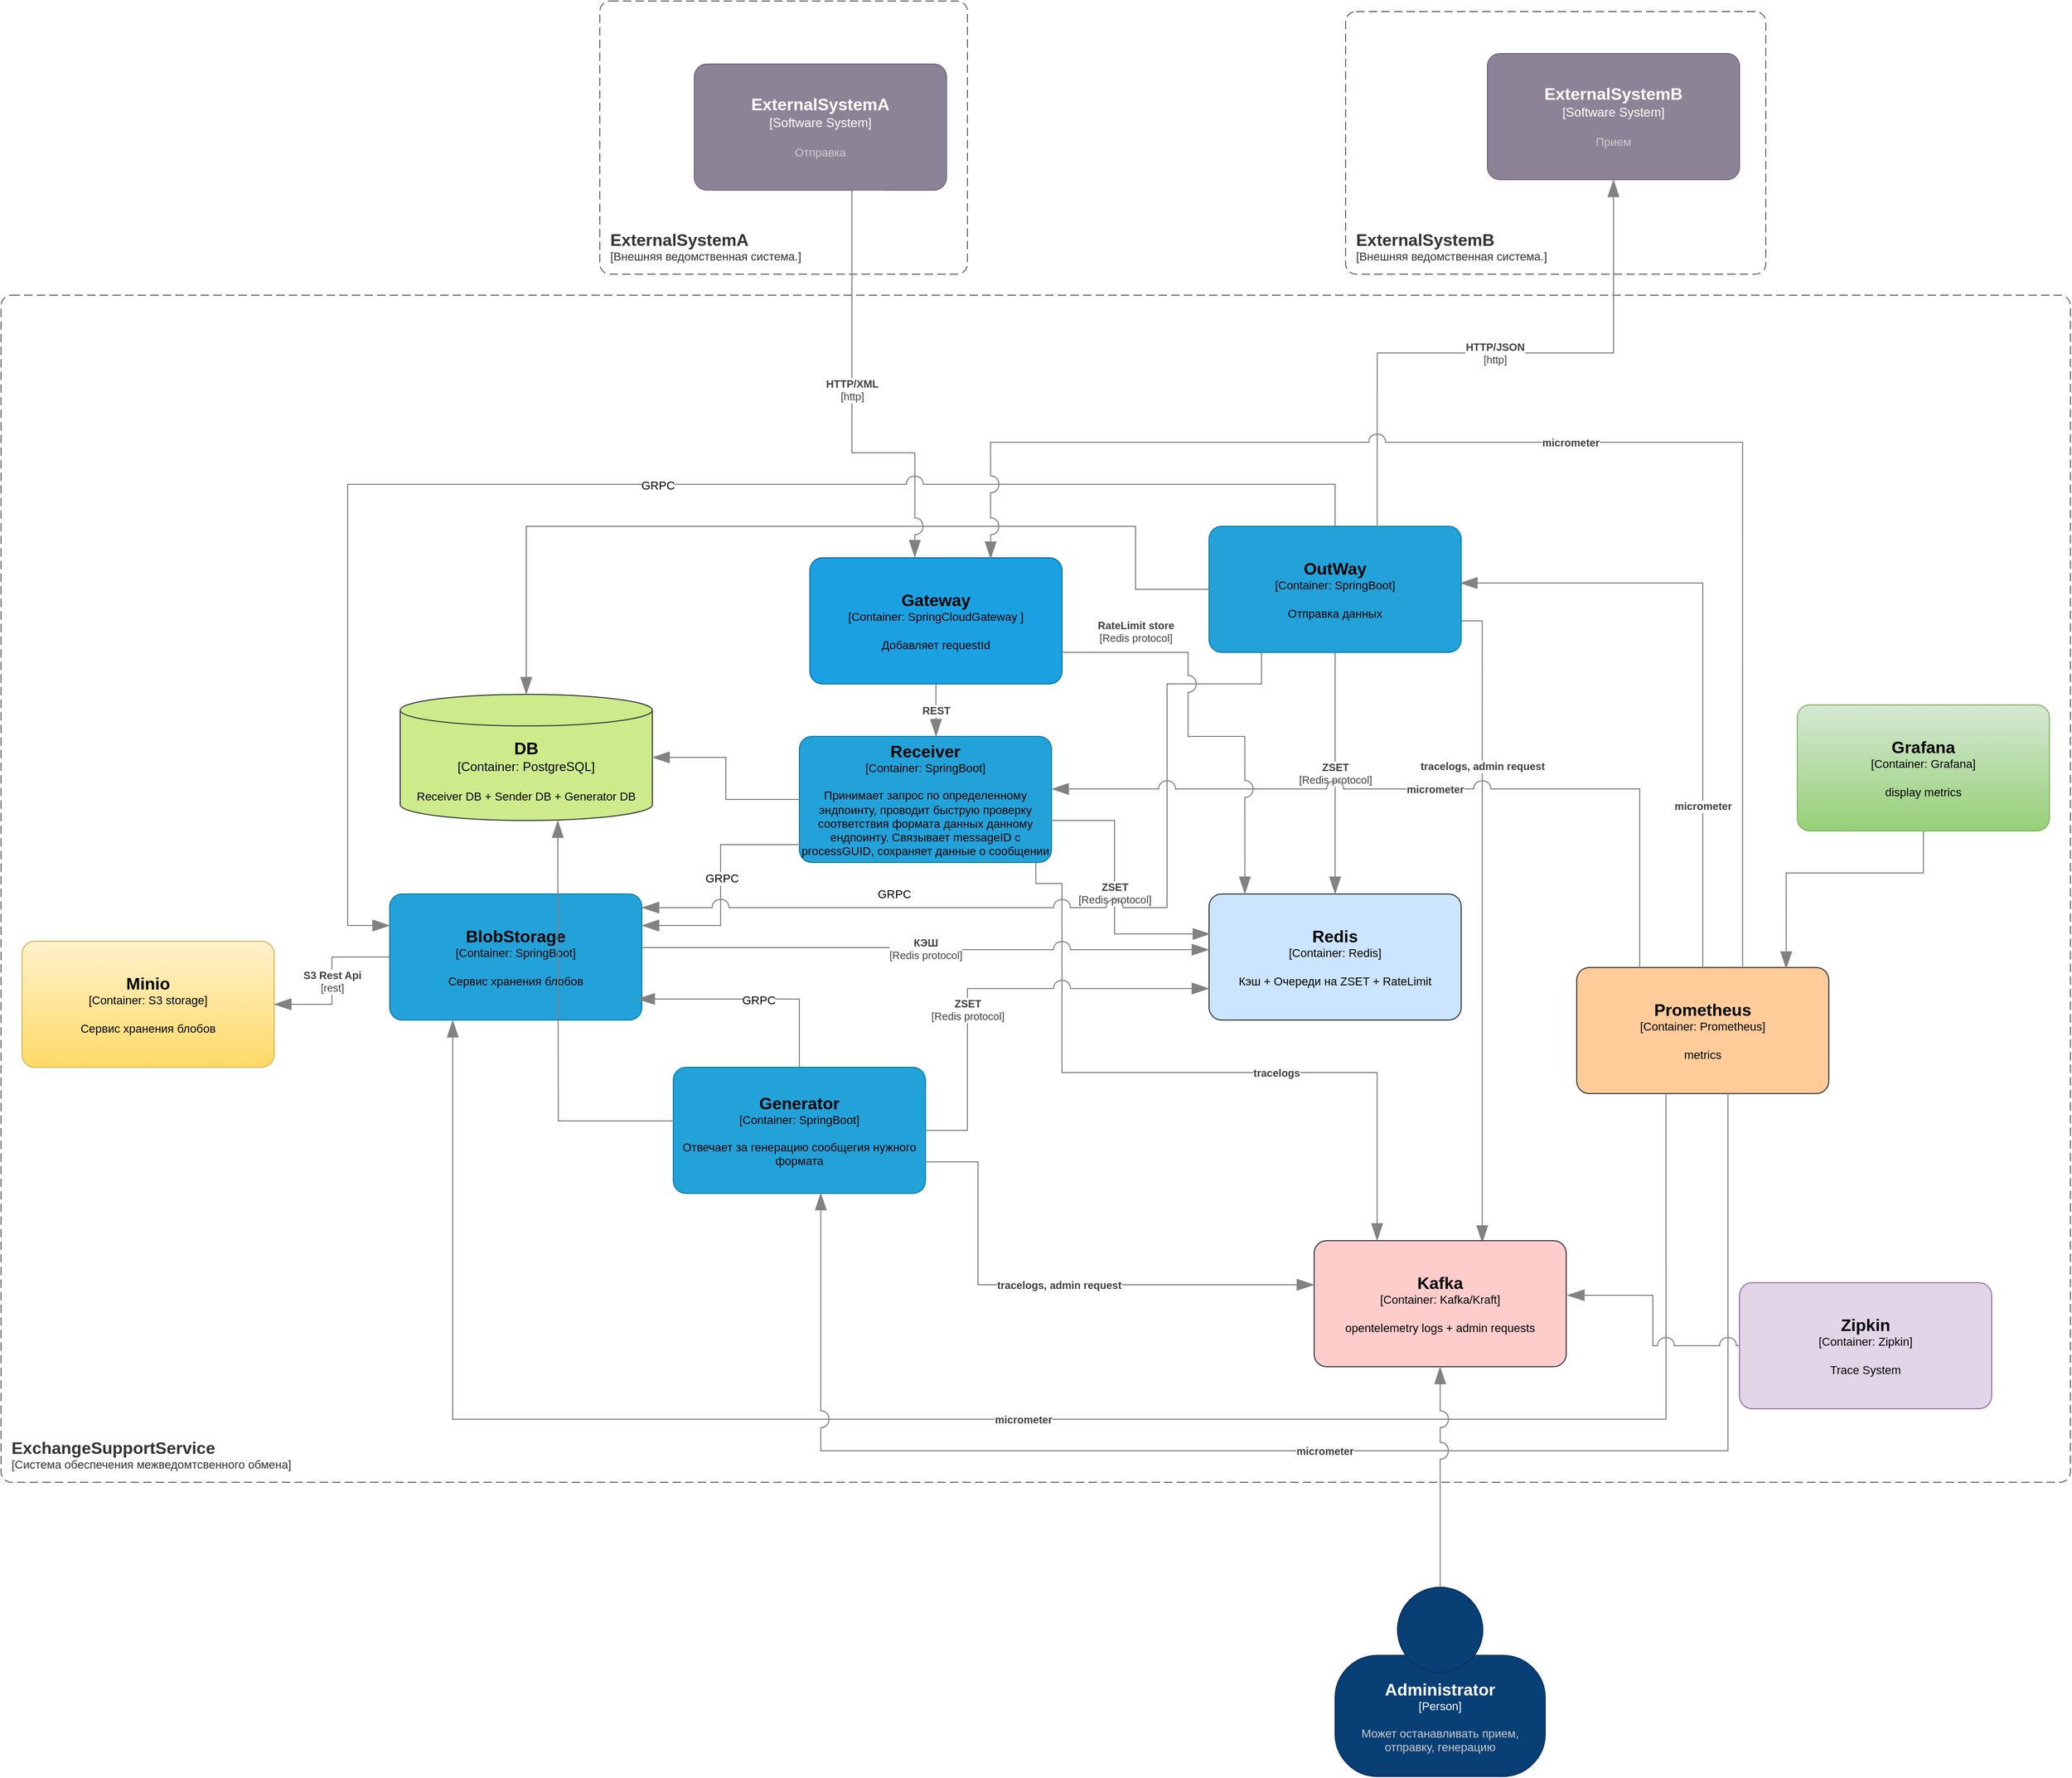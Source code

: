 <mxfile version="26.0.16">
  <diagram name="Page-1" id="t3dytBq4bdNC_tXrDIxK">
    <mxGraphModel dx="2210" dy="1938" grid="1" gridSize="10" guides="1" tooltips="1" connect="1" arrows="1" fold="1" page="1" pageScale="1" pageWidth="850" pageHeight="1100" math="0" shadow="0">
      <root>
        <mxCell id="0" />
        <mxCell id="1" parent="0" />
        <object placeholders="1" c4Type="" c4Description="tracelogs, admin request" label="&lt;div style=&quot;text-align: left&quot;&gt;&lt;div style=&quot;text-align: center&quot;&gt;&lt;b&gt;%c4Description%&lt;/b&gt;&lt;/div&gt;" id="g1uwkmxq5E0kZM4VoFXX-60">
          <mxCell style="endArrow=blockThin;html=1;fontSize=10;fontColor=#404040;strokeWidth=1;endFill=1;strokeColor=#828282;elbow=vertical;metaEdit=1;endSize=14;startSize=14;jumpStyle=arc;jumpSize=16;rounded=0;edgeStyle=orthogonalEdgeStyle;entryX=0.667;entryY=0.017;entryDx=0;entryDy=0;entryPerimeter=0;exitX=1;exitY=0.75;exitDx=0;exitDy=0;exitPerimeter=0;" edge="1" parent="1" source="g1uwkmxq5E0kZM4VoFXX-7" target="g1uwkmxq5E0kZM4VoFXX-45">
            <mxGeometry x="-0.483" width="240" relative="1" as="geometry">
              <mxPoint x="1020" y="-40" as="sourcePoint" />
              <mxPoint x="820" y="490" as="targetPoint" />
              <Array as="points">
                <mxPoint x="1030" y="-40" />
              </Array>
              <mxPoint as="offset" />
            </mxGeometry>
          </mxCell>
        </object>
        <object placeholders="1" c4Type="" c4Description="tracelogs" label="&lt;div style=&quot;text-align: left&quot;&gt;&lt;div style=&quot;text-align: center&quot;&gt;&lt;b&gt;%c4Description%&lt;/b&gt;&lt;/div&gt;" id="g1uwkmxq5E0kZM4VoFXX-59">
          <mxCell style="endArrow=blockThin;html=1;fontSize=10;fontColor=#404040;strokeWidth=1;endFill=1;strokeColor=#828282;elbow=vertical;metaEdit=1;endSize=14;startSize=14;jumpStyle=arc;jumpSize=16;rounded=0;edgeStyle=orthogonalEdgeStyle;exitX=0.938;exitY=0.975;exitDx=0;exitDy=0;exitPerimeter=0;entryX=0.25;entryY=0;entryDx=0;entryDy=0;entryPerimeter=0;" edge="1" parent="1" source="g1uwkmxq5E0kZM4VoFXX-19" target="g1uwkmxq5E0kZM4VoFXX-45">
            <mxGeometry x="0.255" width="240" relative="1" as="geometry">
              <mxPoint x="580" y="196" as="sourcePoint" />
              <mxPoint x="805" y="526" as="targetPoint" />
              <Array as="points">
                <mxPoint x="605" y="210" />
                <mxPoint x="630" y="210" />
                <mxPoint x="630" y="390" />
                <mxPoint x="930" y="390" />
              </Array>
              <mxPoint as="offset" />
            </mxGeometry>
          </mxCell>
        </object>
        <object placeholders="1" c4Name="ExchangeSupportService" c4Type="SystemScopeBoundary" c4Application="Система обеспечения межведомтсвенного обмена" label="&lt;font style=&quot;font-size: 16px&quot;&gt;&lt;b&gt;&lt;div style=&quot;text-align: left&quot;&gt;%c4Name%&lt;/div&gt;&lt;/b&gt;&lt;/font&gt;&lt;div style=&quot;text-align: left&quot;&gt;[%c4Application%]&lt;/div&gt;" id="g1uwkmxq5E0kZM4VoFXX-1">
          <mxCell style="rounded=1;fontSize=11;whiteSpace=wrap;html=1;dashed=1;arcSize=20;fillColor=none;strokeColor=#666666;fontColor=#333333;labelBackgroundColor=none;align=left;verticalAlign=bottom;labelBorderColor=none;spacingTop=0;spacing=10;dashPattern=8 4;metaEdit=1;rotatable=0;perimeter=rectanglePerimeter;noLabel=0;labelPadding=0;allowArrows=0;connectable=0;expand=0;recursiveResize=0;editable=1;pointerEvents=0;absoluteArcSize=1;points=[[0.25,0,0],[0.5,0,0],[0.75,0,0],[1,0.25,0],[1,0.5,0],[1,0.75,0],[0.75,1,0],[0.5,1,0],[0.25,1,0],[0,0.75,0],[0,0.5,0],[0,0.25,0]];" vertex="1" parent="1">
            <mxGeometry x="-380" y="-350" width="1970" height="1130" as="geometry" />
          </mxCell>
        </object>
        <object placeholders="1" c4Name="ExternalSystemA" c4Type="Software System" c4Description="Отправка" label="&lt;font style=&quot;font-size: 16px&quot;&gt;&lt;b&gt;%c4Name%&lt;/b&gt;&lt;/font&gt;&lt;div&gt;[%c4Type%]&lt;/div&gt;&lt;br&gt;&lt;div&gt;&lt;font style=&quot;font-size: 11px&quot;&gt;&lt;font color=&quot;#cccccc&quot;&gt;%c4Description%&lt;/font&gt;&lt;/div&gt;" id="g1uwkmxq5E0kZM4VoFXX-2">
          <mxCell style="rounded=1;whiteSpace=wrap;html=1;labelBackgroundColor=none;fillColor=#8C8496;fontColor=#ffffff;align=center;arcSize=10;strokeColor=#736782;metaEdit=1;resizable=0;points=[[0.25,0,0],[0.5,0,0],[0.75,0,0],[1,0.25,0],[1,0.5,0],[1,0.75,0],[0.75,1,0],[0.5,1,0],[0.25,1,0],[0,0.75,0],[0,0.5,0],[0,0.25,0]];" vertex="1" parent="1">
            <mxGeometry x="280" y="-570" width="240" height="120" as="geometry" />
          </mxCell>
        </object>
        <object placeholders="1" c4Name="ExternalSystemB" c4Type="Software System" c4Description="Прием" label="&lt;font style=&quot;font-size: 16px&quot;&gt;&lt;b&gt;%c4Name%&lt;/b&gt;&lt;/font&gt;&lt;div&gt;[%c4Type%]&lt;/div&gt;&lt;br&gt;&lt;div&gt;&lt;font style=&quot;font-size: 11px&quot;&gt;&lt;font color=&quot;#cccccc&quot;&gt;%c4Description%&lt;/font&gt;&lt;/div&gt;" id="g1uwkmxq5E0kZM4VoFXX-5">
          <mxCell style="rounded=1;whiteSpace=wrap;html=1;labelBackgroundColor=none;fillColor=#8C8496;fontColor=#ffffff;align=center;arcSize=10;strokeColor=#736782;metaEdit=1;resizable=0;points=[[0.25,0,0],[0.5,0,0],[0.75,0,0],[1,0.25,0],[1,0.5,0],[1,0.75,0],[0.75,1,0],[0.5,1,0],[0.25,1,0],[0,0.75,0],[0,0.5,0],[0,0.25,0]];" vertex="1" parent="1">
            <mxGeometry x="1035" y="-580" width="240" height="120" as="geometry" />
          </mxCell>
        </object>
        <object placeholders="1" c4Name="OutWay" c4Type="Container" c4Technology="SpringBoot" c4Description="Отправка данных" label="&lt;font style=&quot;font-size: 16px&quot;&gt;&lt;b&gt;%c4Name%&lt;/b&gt;&lt;/font&gt;&lt;div&gt;[%c4Type%: %c4Technology%]&lt;/div&gt;&lt;br&gt;&lt;div&gt;&lt;font style=&quot;font-size: 11px&quot;&gt;&lt;font&gt;%c4Description%&lt;/font&gt;&lt;/font&gt;&lt;/div&gt;" id="g1uwkmxq5E0kZM4VoFXX-7">
          <mxCell style="rounded=1;whiteSpace=wrap;html=1;fontSize=11;labelBackgroundColor=none;fillColor=#23A2D9;fontColor=#000000;align=center;arcSize=10;strokeColor=#0E7DAD;metaEdit=1;resizable=0;points=[[0.25,0,0],[0.5,0,0],[0.75,0,0],[1,0.25,0],[1,0.5,0],[1,0.75,0],[0.75,1,0],[0.5,1,0],[0.25,1,0],[0,0.75,0],[0,0.5,0],[0,0.25,0]];" vertex="1" parent="1">
            <mxGeometry x="770" y="-130" width="240" height="120" as="geometry" />
          </mxCell>
        </object>
        <object placeholders="1" c4Name="Gateway" c4Type="Container" c4Technology="SpringCloudGateway " c4Description="Добавляет requestId" label="&lt;font style=&quot;font-size: 16px&quot;&gt;&lt;b&gt;%c4Name%&lt;/b&gt;&lt;/font&gt;&lt;div&gt;[%c4Type%: %c4Technology%]&lt;/div&gt;&lt;br&gt;&lt;div&gt;&lt;font style=&quot;font-size: 11px&quot;&gt;&lt;font&gt;%c4Description%&lt;/font&gt;&lt;/font&gt;&lt;/div&gt;" id="g1uwkmxq5E0kZM4VoFXX-6">
          <mxCell style="rounded=1;whiteSpace=wrap;html=1;fontSize=11;labelBackgroundColor=none;fillColor=#1ba1e2;align=center;arcSize=10;strokeColor=#006EAF;metaEdit=1;resizable=0;points=[[0.25,0,0],[0.5,0,0],[0.75,0,0],[1,0.25,0],[1,0.5,0],[1,0.75,0],[0.75,1,0],[0.5,1,0],[0.25,1,0],[0,0.75,0],[0,0.5,0],[0,0.25,0]];fontColor=#000000;" vertex="1" parent="1">
            <mxGeometry x="390" y="-100" width="240" height="120" as="geometry" />
          </mxCell>
        </object>
        <object placeholders="1" c4Name="ExternalSystemA" c4Type="Software System" c4Application="Внешняя ведомственная система." label="&lt;font style=&quot;font-size: 16px&quot;&gt;&lt;b&gt;&lt;div style=&quot;text-align: left&quot;&gt;%c4Name%&lt;/div&gt;&lt;/b&gt;&lt;/font&gt;&lt;div style=&quot;text-align: left&quot;&gt;[%c4Application%]&lt;/div&gt;" id="g1uwkmxq5E0kZM4VoFXX-13">
          <mxCell style="rounded=1;fontSize=11;whiteSpace=wrap;html=1;dashed=1;arcSize=20;fillColor=none;strokeColor=#666666;fontColor=#333333;labelBackgroundColor=none;align=left;verticalAlign=bottom;labelBorderColor=none;spacingTop=0;spacing=10;dashPattern=8 4;metaEdit=1;rotatable=0;perimeter=rectanglePerimeter;noLabel=0;labelPadding=0;allowArrows=0;connectable=0;expand=0;recursiveResize=0;editable=1;pointerEvents=0;absoluteArcSize=1;points=[[0.25,0,0],[0.5,0,0],[0.75,0,0],[1,0.25,0],[1,0.5,0],[1,0.75,0],[0.75,1,0],[0.5,1,0],[0.25,1,0],[0,0.75,0],[0,0.5,0],[0,0.25,0]];" vertex="1" parent="1">
            <mxGeometry x="190" y="-630" width="350" height="260" as="geometry" />
          </mxCell>
        </object>
        <object placeholders="1" c4Name="ExternalSystemB" c4Type="Software System" c4Application="Внешняя ведомственная система." label="&lt;font style=&quot;font-size: 16px&quot;&gt;&lt;b&gt;&lt;div style=&quot;text-align: left&quot;&gt;%c4Name%&lt;/div&gt;&lt;/b&gt;&lt;/font&gt;&lt;div style=&quot;text-align: left&quot;&gt;[%c4Application%]&lt;/div&gt;" id="g1uwkmxq5E0kZM4VoFXX-14">
          <mxCell style="rounded=1;fontSize=11;whiteSpace=wrap;html=1;dashed=1;arcSize=20;fillColor=none;strokeColor=#666666;fontColor=#333333;labelBackgroundColor=none;align=left;verticalAlign=bottom;labelBorderColor=none;spacingTop=0;spacing=10;dashPattern=8 4;metaEdit=1;rotatable=0;perimeter=rectanglePerimeter;noLabel=0;labelPadding=0;allowArrows=0;connectable=0;expand=0;recursiveResize=0;editable=1;pointerEvents=0;absoluteArcSize=1;points=[[0.25,0,0],[0.5,0,0],[0.75,0,0],[1,0.25,0],[1,0.5,0],[1,0.75,0],[0.75,1,0],[0.5,1,0],[0.25,1,0],[0,0.75,0],[0,0.5,0],[0,0.25,0]];" vertex="1" parent="1">
            <mxGeometry x="900" y="-620" width="400" height="250" as="geometry" />
          </mxCell>
        </object>
        <object placeholders="1" c4Name="Receiver" c4Type="Container" c4Technology="SpringBoot" c4Description="Принимает запрос по определенному эндпоинту, проводит быструю проверку соответствия формата данных данному ендпоинту. Cвязывает messageID с processGUID, сохраняет данные о сообщении" label="&lt;font style=&quot;font-size: 16px&quot;&gt;&lt;b&gt;%c4Name%&lt;/b&gt;&lt;/font&gt;&lt;div&gt;[%c4Type%: %c4Technology%]&lt;/div&gt;&lt;br&gt;&lt;div&gt;&lt;font style=&quot;font-size: 11px&quot;&gt;&lt;font&gt;%c4Description%&lt;/font&gt;&lt;/font&gt;&lt;/div&gt;" id="g1uwkmxq5E0kZM4VoFXX-19">
          <mxCell style="rounded=1;whiteSpace=wrap;html=1;fontSize=11;labelBackgroundColor=none;fillColor=#23A2D9;fontColor=#000000;align=center;arcSize=10;strokeColor=#0E7DAD;metaEdit=1;resizable=0;points=[[0.25,0,0],[0.5,0,0],[0.75,0,0],[1,0.25,0],[1,0.5,0],[1,0.75,0],[0.75,1,0],[0.5,1,0],[0.25,1,0],[0,0.75,0],[0,0.5,0],[0,0.25,0]];" vertex="1" parent="1">
            <mxGeometry x="380" y="70" width="240" height="120" as="geometry" />
          </mxCell>
        </object>
        <object placeholders="1" c4Name="BlobStorage" c4Type="Container" c4Technology="SpringBoot" c4Description="Сервис хранения блобов" label="&lt;font style=&quot;font-size: 16px&quot;&gt;&lt;b&gt;%c4Name%&lt;/b&gt;&lt;/font&gt;&lt;div&gt;[%c4Type%: %c4Technology%]&lt;/div&gt;&lt;br&gt;&lt;div&gt;&lt;font style=&quot;font-size: 11px&quot;&gt;&lt;font&gt;%c4Description%&lt;/font&gt;&lt;/font&gt;&lt;/div&gt;" id="g1uwkmxq5E0kZM4VoFXX-22">
          <mxCell style="rounded=1;whiteSpace=wrap;html=1;fontSize=11;labelBackgroundColor=none;fillColor=#23A2D9;fontColor=#000000;align=center;arcSize=10;strokeColor=#0E7DAD;metaEdit=1;resizable=0;points=[[0.25,0,0],[0.5,0,0],[0.75,0,0],[1,0.25,0],[1,0.5,0],[1,0.75,0],[0.75,1,0],[0.5,1,0],[0.25,1,0],[0,0.75,0],[0,0.5,0],[0,0.25,0]];" vertex="1" parent="1">
            <mxGeometry x="-10" y="220" width="240" height="120" as="geometry" />
          </mxCell>
        </object>
        <object placeholders="1" c4Name="DB" c4Type="Container" c4Technology="PostgreSQL" c4Description="Receiver DB + Sender DB + Generator DB" label="&lt;font style=&quot;font-size: 16px&quot;&gt;&lt;b&gt;%c4Name%&lt;/b&gt;&lt;/font&gt;&lt;div&gt;[%c4Type%:&amp;nbsp;%c4Technology%]&lt;/div&gt;&lt;br&gt;&lt;div&gt;&lt;font style=&quot;font-size: 11px&quot;&gt;&lt;font color=&quot;#000000&quot;&gt;%c4Description%&lt;/font&gt;&lt;/div&gt;" id="g1uwkmxq5E0kZM4VoFXX-24">
          <mxCell style="shape=cylinder3;size=15;whiteSpace=wrap;html=1;boundedLbl=1;rounded=0;labelBackgroundColor=none;fillColor=#cdeb8b;fontSize=12;align=center;strokeColor=#36393d;metaEdit=1;points=[[0.5,0,0],[1,0.25,0],[1,0.5,0],[1,0.75,0],[0.5,1,0],[0,0.75,0],[0,0.5,0],[0,0.25,0]];resizable=0;" vertex="1" parent="1">
            <mxGeometry y="30" width="240" height="120" as="geometry" />
          </mxCell>
        </object>
        <object placeholders="1" c4Name="Minio" c4Type="Container" c4Technology="S3 storage" c4Description="Сервис хранения блобов" label="&lt;font style=&quot;font-size: 16px&quot;&gt;&lt;b&gt;%c4Name%&lt;/b&gt;&lt;/font&gt;&lt;div&gt;[%c4Type%: %c4Technology%]&lt;/div&gt;&lt;br&gt;&lt;div&gt;&lt;font style=&quot;font-size: 11px&quot;&gt;&lt;font&gt;%c4Description%&lt;/font&gt;&lt;/font&gt;&lt;/div&gt;" id="g1uwkmxq5E0kZM4VoFXX-28">
          <mxCell style="rounded=1;whiteSpace=wrap;html=1;fontSize=11;labelBackgroundColor=none;fillColor=#fff2cc;align=center;arcSize=10;strokeColor=#d6b656;metaEdit=1;resizable=0;points=[[0.25,0,0],[0.5,0,0],[0.75,0,0],[1,0.25,0],[1,0.5,0],[1,0.75,0],[0.75,1,0],[0.5,1,0],[0.25,1,0],[0,0.75,0],[0,0.5,0],[0,0.25,0]];gradientColor=#ffd966;" vertex="1" parent="1">
            <mxGeometry x="-360" y="265" width="240" height="120" as="geometry" />
          </mxCell>
        </object>
        <object placeholders="1" c4Type="" c4Technology="rest" c4Description="S3 Rest Api" label="&lt;div style=&quot;text-align: left&quot;&gt;&lt;div style=&quot;text-align: center&quot;&gt;&lt;b&gt;%c4Description%&lt;/b&gt;&lt;/div&gt;&lt;div style=&quot;text-align: center&quot;&gt;[%c4Technology%]&lt;/div&gt;&lt;/div&gt;" id="g1uwkmxq5E0kZM4VoFXX-32">
          <mxCell style="endArrow=blockThin;html=1;fontSize=10;fontColor=#404040;strokeWidth=1;endFill=1;strokeColor=#828282;elbow=vertical;metaEdit=1;endSize=14;startSize=14;jumpStyle=arc;jumpSize=16;rounded=0;edgeStyle=orthogonalEdgeStyle;entryX=1;entryY=0.5;entryDx=0;entryDy=0;entryPerimeter=0;exitX=0;exitY=0.5;exitDx=0;exitDy=0;exitPerimeter=0;" edge="1" parent="1" source="g1uwkmxq5E0kZM4VoFXX-22" target="g1uwkmxq5E0kZM4VoFXX-28">
            <mxGeometry width="240" relative="1" as="geometry">
              <mxPoint x="-10" y="320" as="sourcePoint" />
              <mxPoint x="690" y="410" as="targetPoint" />
            </mxGeometry>
          </mxCell>
        </object>
        <object placeholders="1" c4Type="" c4Technology="Redis protocol" c4Description="КЭШ" label="&lt;div style=&quot;text-align: left&quot;&gt;&lt;div style=&quot;text-align: center&quot;&gt;&lt;b&gt;%c4Description%&lt;/b&gt;&lt;/div&gt;&lt;div style=&quot;text-align: center&quot;&gt;[%c4Technology%]&lt;/div&gt;&lt;/div&gt;" id="g1uwkmxq5E0kZM4VoFXX-33">
          <mxCell style="endArrow=blockThin;html=1;fontSize=10;fontColor=#404040;strokeWidth=1;endFill=1;strokeColor=#828282;elbow=vertical;metaEdit=1;endSize=14;startSize=14;jumpStyle=arc;jumpSize=16;rounded=0;edgeStyle=orthogonalEdgeStyle;exitX=1;exitY=0.425;exitDx=0;exitDy=0;exitPerimeter=0;entryX=0;entryY=0.442;entryDx=0;entryDy=0;entryPerimeter=0;" edge="1" parent="1" source="g1uwkmxq5E0kZM4VoFXX-22" target="g1uwkmxq5E0kZM4VoFXX-46">
            <mxGeometry width="240" relative="1" as="geometry">
              <mxPoint x="220" y="360" as="sourcePoint" />
              <mxPoint x="730" y="270" as="targetPoint" />
            </mxGeometry>
          </mxCell>
        </object>
        <object placeholders="1" c4Name="Generator" c4Type="Container" c4Technology="SpringBoot" c4Description="Отвечает за генерацию сообщегия нужного формата" label="&lt;font style=&quot;font-size: 16px&quot;&gt;&lt;b&gt;%c4Name%&lt;/b&gt;&lt;/font&gt;&lt;div&gt;[%c4Type%: %c4Technology%]&lt;/div&gt;&lt;br&gt;&lt;div&gt;&lt;font style=&quot;font-size: 11px&quot;&gt;&lt;font&gt;%c4Description%&lt;/font&gt;&lt;/font&gt;&lt;/div&gt;" id="g1uwkmxq5E0kZM4VoFXX-35">
          <mxCell style="rounded=1;whiteSpace=wrap;html=1;fontSize=11;labelBackgroundColor=none;fillColor=#23A2D9;fontColor=#000000;align=center;arcSize=10;strokeColor=#0E7DAD;metaEdit=1;resizable=0;points=[[0.25,0,0],[0.5,0,0],[0.75,0,0],[1,0.25,0],[1,0.5,0],[1,0.75,0],[0.75,1,0],[0.5,1,0],[0.25,1,0],[0,0.75,0],[0,0.5,0],[0,0.25,0]];" vertex="1" parent="1">
            <mxGeometry x="260" y="385" width="240" height="120" as="geometry" />
          </mxCell>
        </object>
        <object placeholders="1" c4Name="Kafka" c4Type="Container" c4Technology="Kafka/Kraft" c4Description="opentelemetry logs + admin requests" label="&lt;font style=&quot;font-size: 16px&quot;&gt;&lt;b&gt;%c4Name%&lt;/b&gt;&lt;/font&gt;&lt;div&gt;[%c4Type%: %c4Technology%]&lt;/div&gt;&lt;br&gt;&lt;div&gt;&lt;font style=&quot;font-size: 11px&quot;&gt;&lt;font color=&quot;#000000&quot;&gt;%c4Description%&lt;/font&gt;&lt;/div&gt;" id="g1uwkmxq5E0kZM4VoFXX-45">
          <mxCell style="rounded=1;whiteSpace=wrap;html=1;fontSize=11;labelBackgroundColor=none;fillColor=#ffcccc;align=center;arcSize=10;strokeColor=#36393d;metaEdit=1;resizable=0;points=[[0.25,0,0],[0.5,0,0],[0.75,0,0],[1,0.25,0],[1,0.5,0],[1,0.75,0],[0.75,1,0],[0.5,1,0],[0.25,1,0],[0,0.75,0],[0,0.5,0],[0,0.25,0]];" vertex="1" parent="1">
            <mxGeometry x="870" y="550" width="240" height="120" as="geometry" />
          </mxCell>
        </object>
        <object placeholders="1" c4Type="" c4Technology="Redis protocol" c4Description="ZSET" label="&lt;div style=&quot;text-align: left&quot;&gt;&lt;div style=&quot;text-align: center&quot;&gt;&lt;b&gt;%c4Description%&lt;/b&gt;&lt;/div&gt;&lt;div style=&quot;text-align: center&quot;&gt;[%c4Technology%]&lt;/div&gt;&lt;/div&gt;" id="g1uwkmxq5E0kZM4VoFXX-51">
          <mxCell style="endArrow=blockThin;html=1;fontSize=10;fontColor=#404040;strokeWidth=1;endFill=1;strokeColor=#828282;elbow=vertical;metaEdit=1;endSize=14;startSize=14;jumpStyle=arc;jumpSize=16;rounded=0;edgeStyle=orthogonalEdgeStyle;exitX=1;exitY=0.5;exitDx=0;exitDy=0;exitPerimeter=0;entryX=0;entryY=0.75;entryDx=0;entryDy=0;entryPerimeter=0;" edge="1" parent="1" source="g1uwkmxq5E0kZM4VoFXX-35" target="g1uwkmxq5E0kZM4VoFXX-46">
            <mxGeometry x="-0.235" width="240" relative="1" as="geometry">
              <mxPoint x="143" y="349" as="sourcePoint" />
              <mxPoint x="40" y="430" as="targetPoint" />
              <Array as="points">
                <mxPoint x="540" y="445" />
                <mxPoint x="540" y="310" />
              </Array>
              <mxPoint as="offset" />
            </mxGeometry>
          </mxCell>
        </object>
        <object placeholders="1" c4Name="Redis" c4Type="Container" c4Technology="Redis" c4Description="Кэш + Очереди на ZSET + RateLimit" label="&lt;font style=&quot;font-size: 16px&quot;&gt;&lt;b&gt;%c4Name%&lt;/b&gt;&lt;/font&gt;&lt;div&gt;[%c4Type%: %c4Technology%]&lt;/div&gt;&lt;br&gt;&lt;div&gt;&lt;font style=&quot;font-size: 11px&quot;&gt;&lt;font&gt;%c4Description%&lt;/font&gt;&lt;/font&gt;&lt;/div&gt;" id="g1uwkmxq5E0kZM4VoFXX-46">
          <mxCell style="rounded=1;whiteSpace=wrap;html=1;fontSize=11;labelBackgroundColor=none;fillColor=#cce5ff;align=center;arcSize=10;strokeColor=#36393d;metaEdit=1;resizable=0;points=[[0.25,0,0],[0.5,0,0],[0.75,0,0],[1,0.25,0],[1,0.5,0],[1,0.75,0],[0.75,1,0],[0.5,1,0],[0.25,1,0],[0,0.75,0],[0,0.5,0],[0,0.25,0]];fontColor=#000000;" vertex="1" parent="1">
            <mxGeometry x="770" y="220" width="240" height="120" as="geometry" />
          </mxCell>
        </object>
        <object placeholders="1" c4Type="" c4Technology="Redis protocol" c4Description="ZSET" label="&lt;div style=&quot;text-align: left&quot;&gt;&lt;div style=&quot;text-align: center&quot;&gt;&lt;b&gt;%c4Description%&lt;/b&gt;&lt;/div&gt;&lt;div style=&quot;text-align: center&quot;&gt;[%c4Technology%]&lt;/div&gt;&lt;/div&gt;" id="g1uwkmxq5E0kZM4VoFXX-52">
          <mxCell style="endArrow=blockThin;html=1;fontSize=10;fontColor=#404040;strokeWidth=1;endFill=1;strokeColor=#828282;elbow=vertical;metaEdit=1;endSize=14;startSize=14;jumpStyle=arc;jumpSize=16;rounded=0;edgeStyle=orthogonalEdgeStyle;entryX=0.004;entryY=0.317;entryDx=0;entryDy=0;entryPerimeter=0;" edge="1" parent="1" target="g1uwkmxq5E0kZM4VoFXX-46">
            <mxGeometry width="240" relative="1" as="geometry">
              <mxPoint x="619" y="150" as="sourcePoint" />
              <mxPoint x="730" y="290" as="targetPoint" />
              <Array as="points">
                <mxPoint x="680" y="150" />
                <mxPoint x="680" y="258" />
              </Array>
            </mxGeometry>
          </mxCell>
        </object>
        <object placeholders="1" c4Type="" c4Technology="Redis protocol" c4Description="ZSET" label="&lt;div style=&quot;text-align: left&quot;&gt;&lt;div style=&quot;text-align: center&quot;&gt;&lt;b&gt;%c4Description%&lt;/b&gt;&lt;/div&gt;&lt;div style=&quot;text-align: center&quot;&gt;[%c4Technology%]&lt;/div&gt;&lt;/div&gt;" id="g1uwkmxq5E0kZM4VoFXX-53">
          <mxCell style="endArrow=blockThin;html=1;fontSize=10;fontColor=#404040;strokeWidth=1;endFill=1;strokeColor=#828282;elbow=vertical;metaEdit=1;endSize=14;startSize=14;jumpStyle=arc;jumpSize=16;rounded=0;edgeStyle=orthogonalEdgeStyle;exitX=0.5;exitY=1;exitDx=0;exitDy=0;exitPerimeter=0;entryX=0.5;entryY=0;entryDx=0;entryDy=0;entryPerimeter=0;" edge="1" parent="1" source="g1uwkmxq5E0kZM4VoFXX-7" target="g1uwkmxq5E0kZM4VoFXX-46">
            <mxGeometry width="240" relative="1" as="geometry">
              <mxPoint x="636" y="171" as="sourcePoint" />
              <mxPoint x="731" y="268" as="targetPoint" />
            </mxGeometry>
          </mxCell>
        </object>
        <object placeholders="1" c4Type="kafka protocol" c4Description="tracelogs, admin request" label="&lt;div style=&quot;text-align: left&quot;&gt;&lt;div style=&quot;text-align: center&quot;&gt;&lt;b&gt;%c4Description%&lt;/b&gt;&lt;/div&gt;" id="g1uwkmxq5E0kZM4VoFXX-58">
          <mxCell style="endArrow=blockThin;html=1;fontSize=10;fontColor=#404040;strokeWidth=1;endFill=1;strokeColor=#828282;elbow=vertical;metaEdit=1;endSize=14;startSize=14;jumpStyle=arc;jumpSize=16;rounded=0;edgeStyle=orthogonalEdgeStyle;exitX=1;exitY=0.75;exitDx=0;exitDy=0;exitPerimeter=0;entryX=0;entryY=0.35;entryDx=0;entryDy=0;entryPerimeter=0;" edge="1" parent="1" source="g1uwkmxq5E0kZM4VoFXX-35" target="g1uwkmxq5E0kZM4VoFXX-45">
            <mxGeometry width="240" relative="1" as="geometry">
              <mxPoint x="205" y="349" as="sourcePoint" />
              <mxPoint x="780" y="580" as="targetPoint" />
              <Array as="points">
                <mxPoint x="550" y="475" />
                <mxPoint x="550" y="592" />
              </Array>
            </mxGeometry>
          </mxCell>
        </object>
        <object placeholders="1" c4Name="Administrator" c4Type="Person" c4Description="Может останавливать прием, отправку, генерацию" label="&lt;font style=&quot;font-size: 16px&quot;&gt;&lt;b&gt;%c4Name%&lt;/b&gt;&lt;/font&gt;&lt;div&gt;[%c4Type%]&lt;/div&gt;&lt;br&gt;&lt;div&gt;&lt;font style=&quot;font-size: 11px&quot;&gt;&lt;font color=&quot;#cccccc&quot;&gt;%c4Description%&lt;/font&gt;&lt;/div&gt;" id="g1uwkmxq5E0kZM4VoFXX-61">
          <mxCell style="html=1;fontSize=11;dashed=0;whiteSpace=wrap;fillColor=#083F75;strokeColor=#06315C;fontColor=#ffffff;shape=mxgraph.c4.person2;align=center;metaEdit=1;points=[[0.5,0,0],[1,0.5,0],[1,0.75,0],[0.75,1,0],[0.5,1,0],[0.25,1,0],[0,0.75,0],[0,0.5,0]];resizable=0;" vertex="1" parent="1">
            <mxGeometry x="890" y="880" width="200" height="180" as="geometry" />
          </mxCell>
        </object>
        <object placeholders="1" c4Name="Prometheus" c4Type="Container" c4Technology="Prometheus" c4Description="metrics" label="&lt;font style=&quot;font-size: 16px&quot;&gt;&lt;b&gt;%c4Name%&lt;/b&gt;&lt;/font&gt;&lt;div&gt;[%c4Type%: %c4Technology%]&lt;/div&gt;&lt;br&gt;&lt;div&gt;&lt;font style=&quot;font-size: 11px&quot;&gt;&lt;font color=&quot;#000000&quot;&gt;%c4Description%&lt;/font&gt;&lt;/div&gt;" id="g1uwkmxq5E0kZM4VoFXX-68">
          <mxCell style="rounded=1;whiteSpace=wrap;html=1;fontSize=11;labelBackgroundColor=none;fillColor=#ffcc99;align=center;arcSize=10;strokeColor=#36393d;metaEdit=1;resizable=0;points=[[0.25,0,0],[0.5,0,0],[0.75,0,0],[1,0.25,0],[1,0.5,0],[1,0.75,0],[0.75,1,0],[0.5,1,0],[0.25,1,0],[0,0.75,0],[0,0.5,0],[0,0.25,0]];" vertex="1" parent="1">
            <mxGeometry x="1120" y="290" width="240" height="120" as="geometry" />
          </mxCell>
        </object>
        <object placeholders="1" c4Type="" c4Description="" label="&lt;div style=&quot;text-align: left&quot;&gt;&lt;div style=&quot;text-align: center&quot;&gt;&lt;b&gt;%c4Description%&lt;/b&gt;&lt;/div&gt;" id="g1uwkmxq5E0kZM4VoFXX-77">
          <mxCell style="endArrow=blockThin;html=1;fontSize=10;fontColor=#404040;strokeWidth=1;endFill=1;strokeColor=#828282;elbow=vertical;metaEdit=1;endSize=14;startSize=14;jumpStyle=arc;jumpSize=16;rounded=0;edgeStyle=orthogonalEdgeStyle;entryX=1;entryY=0.5;entryDx=0;entryDy=0;entryPerimeter=0;" edge="1" parent="1" source="g1uwkmxq5E0kZM4VoFXX-19" target="g1uwkmxq5E0kZM4VoFXX-24">
            <mxGeometry width="240" relative="1" as="geometry">
              <mxPoint x="371" y="513" as="sourcePoint" />
              <mxPoint x="370" y="560" as="targetPoint" />
            </mxGeometry>
          </mxCell>
        </object>
        <object placeholders="1" c4Type="" c4Description="" label="&lt;div style=&quot;text-align: left&quot;&gt;&lt;div style=&quot;text-align: center&quot;&gt;&lt;b&gt;%c4Description%&lt;/b&gt;&lt;/div&gt;" id="g1uwkmxq5E0kZM4VoFXX-80">
          <mxCell style="endArrow=blockThin;html=1;fontSize=10;fontColor=#404040;strokeWidth=1;endFill=1;strokeColor=#828282;elbow=vertical;metaEdit=1;endSize=14;startSize=14;jumpStyle=arc;jumpSize=16;rounded=0;edgeStyle=orthogonalEdgeStyle;entryX=1;entryY=0.25;entryDx=0;entryDy=0;entryPerimeter=0;exitX=0.008;exitY=0.858;exitDx=0;exitDy=0;exitPerimeter=0;" edge="1" parent="1" source="g1uwkmxq5E0kZM4VoFXX-19" target="g1uwkmxq5E0kZM4VoFXX-22">
            <mxGeometry width="240" relative="1" as="geometry">
              <mxPoint x="390" y="140" as="sourcePoint" />
              <mxPoint x="250" y="100" as="targetPoint" />
            </mxGeometry>
          </mxCell>
        </object>
        <mxCell id="g1uwkmxq5E0kZM4VoFXX-81" value="GRPC" style="edgeLabel;html=1;align=center;verticalAlign=middle;resizable=0;points=[];" vertex="1" connectable="0" parent="g1uwkmxq5E0kZM4VoFXX-80">
          <mxGeometry x="-0.048" y="1" relative="1" as="geometry">
            <mxPoint as="offset" />
          </mxGeometry>
        </mxCell>
        <object placeholders="1" c4Type="" c4Description="" label="&lt;div style=&quot;text-align: left&quot;&gt;&lt;div style=&quot;text-align: center&quot;&gt;&lt;b&gt;%c4Description%&lt;/b&gt;&lt;/div&gt;" id="g1uwkmxq5E0kZM4VoFXX-85">
          <mxCell style="endArrow=blockThin;html=1;fontSize=10;fontColor=#404040;strokeWidth=1;endFill=1;strokeColor=#828282;elbow=vertical;metaEdit=1;endSize=14;startSize=14;jumpStyle=arc;jumpSize=16;rounded=0;edgeStyle=orthogonalEdgeStyle;exitX=0;exitY=0.5;exitDx=0;exitDy=0;exitPerimeter=0;" edge="1" parent="1" source="g1uwkmxq5E0kZM4VoFXX-7" target="g1uwkmxq5E0kZM4VoFXX-24">
            <mxGeometry width="240" relative="1" as="geometry">
              <mxPoint x="371" y="513" as="sourcePoint" />
              <mxPoint x="130" y="160" as="targetPoint" />
              <Array as="points">
                <mxPoint x="700" y="-70" />
                <mxPoint x="700" y="-130" />
                <mxPoint x="120" y="-130" />
              </Array>
            </mxGeometry>
          </mxCell>
        </object>
        <object placeholders="1" c4Type="" c4Description="" label="&lt;div style=&quot;text-align: left&quot;&gt;&lt;div style=&quot;text-align: center&quot;&gt;&lt;b&gt;%c4Description%&lt;/b&gt;&lt;/div&gt;" id="g1uwkmxq5E0kZM4VoFXX-83">
          <mxCell style="endArrow=blockThin;html=1;fontSize=10;fontColor=#404040;strokeWidth=1;endFill=1;strokeColor=#828282;elbow=vertical;metaEdit=1;endSize=14;startSize=14;jumpStyle=arc;jumpSize=16;rounded=0;edgeStyle=orthogonalEdgeStyle;entryX=0.983;entryY=0.833;entryDx=0;entryDy=0;entryPerimeter=0;exitX=0.5;exitY=0;exitDx=0;exitDy=0;exitPerimeter=0;" edge="1" parent="1" source="g1uwkmxq5E0kZM4VoFXX-35" target="g1uwkmxq5E0kZM4VoFXX-22">
            <mxGeometry width="240" relative="1" as="geometry">
              <mxPoint x="392" y="183" as="sourcePoint" />
              <mxPoint x="240" y="260" as="targetPoint" />
              <Array as="points">
                <mxPoint x="380" y="320" />
              </Array>
            </mxGeometry>
          </mxCell>
        </object>
        <mxCell id="g1uwkmxq5E0kZM4VoFXX-84" value="GRPC" style="edgeLabel;html=1;align=center;verticalAlign=middle;resizable=0;points=[];" vertex="1" connectable="0" parent="g1uwkmxq5E0kZM4VoFXX-83">
          <mxGeometry x="-0.048" y="1" relative="1" as="geometry">
            <mxPoint as="offset" />
          </mxGeometry>
        </mxCell>
        <object placeholders="1" c4Type="" c4Description="micrometer" label="&lt;div style=&quot;text-align: left&quot;&gt;&lt;div style=&quot;text-align: center&quot;&gt;&lt;b&gt;%c4Description%&lt;/b&gt;&lt;/div&gt;" id="g1uwkmxq5E0kZM4VoFXX-86">
          <mxCell style="endArrow=blockThin;html=1;fontSize=10;fontColor=#404040;strokeWidth=1;endFill=1;strokeColor=#828282;elbow=vertical;metaEdit=1;endSize=14;startSize=14;jumpStyle=arc;jumpSize=16;rounded=0;edgeStyle=orthogonalEdgeStyle;entryX=0.996;entryY=0.45;entryDx=0;entryDy=0;entryPerimeter=0;exitX=0.5;exitY=0;exitDx=0;exitDy=0;exitPerimeter=0;" edge="1" parent="1" source="g1uwkmxq5E0kZM4VoFXX-68" target="g1uwkmxq5E0kZM4VoFXX-7">
            <mxGeometry x="-0.483" width="240" relative="1" as="geometry">
              <mxPoint x="1020" y="-30" as="sourcePoint" />
              <mxPoint x="1040" y="562" as="targetPoint" />
              <Array as="points">
                <mxPoint x="1240" y="-76" />
              </Array>
              <mxPoint as="offset" />
            </mxGeometry>
          </mxCell>
        </object>
        <object placeholders="1" c4Type="" c4Description="REST" label="&lt;div style=&quot;text-align: left&quot;&gt;&lt;div style=&quot;text-align: center&quot;&gt;&lt;b&gt;%c4Description%&lt;/b&gt;&lt;/div&gt;" id="g1uwkmxq5E0kZM4VoFXX-88">
          <mxCell style="endArrow=blockThin;html=1;fontSize=10;fontColor=#404040;strokeWidth=1;endFill=1;strokeColor=#828282;elbow=vertical;metaEdit=1;endSize=14;startSize=14;jumpStyle=arc;jumpSize=16;rounded=0;edgeStyle=orthogonalEdgeStyle;entryX=0.542;entryY=0;entryDx=0;entryDy=0;entryPerimeter=0;exitX=0.5;exitY=1;exitDx=0;exitDy=0;exitPerimeter=0;" edge="1" parent="1" source="g1uwkmxq5E0kZM4VoFXX-6" target="g1uwkmxq5E0kZM4VoFXX-19">
            <mxGeometry width="240" relative="1" as="geometry">
              <mxPoint x="1293" y="291" as="sourcePoint" />
              <mxPoint x="550" y="-90" as="targetPoint" />
            </mxGeometry>
          </mxCell>
        </object>
        <object placeholders="1" c4Type="" c4Description="" label="&lt;div style=&quot;text-align: left&quot;&gt;&lt;div style=&quot;text-align: center&quot;&gt;&lt;b&gt;%c4Description%&lt;/b&gt;&lt;/div&gt;" id="g1uwkmxq5E0kZM4VoFXX-89">
          <mxCell style="endArrow=blockThin;html=1;fontSize=10;fontColor=#404040;strokeWidth=1;endFill=1;strokeColor=#828282;elbow=vertical;metaEdit=1;endSize=14;startSize=14;jumpStyle=arc;jumpSize=16;rounded=0;edgeStyle=orthogonalEdgeStyle;entryX=1;entryY=0.108;entryDx=0;entryDy=0;entryPerimeter=0;exitX=0.208;exitY=1;exitDx=0;exitDy=0;exitPerimeter=0;" edge="1" parent="1" source="g1uwkmxq5E0kZM4VoFXX-7" target="g1uwkmxq5E0kZM4VoFXX-22">
            <mxGeometry x="0.544" y="-13" width="240" relative="1" as="geometry">
              <mxPoint x="392" y="183" as="sourcePoint" />
              <mxPoint x="240" y="260" as="targetPoint" />
              <Array as="points">
                <mxPoint x="820" y="20" />
                <mxPoint x="730" y="20" />
                <mxPoint x="730" y="233" />
              </Array>
              <mxPoint as="offset" />
            </mxGeometry>
          </mxCell>
        </object>
        <mxCell id="g1uwkmxq5E0kZM4VoFXX-90" value="GRPC" style="edgeLabel;html=1;align=center;verticalAlign=middle;resizable=0;points=[];" vertex="1" connectable="0" parent="g1uwkmxq5E0kZM4VoFXX-89">
          <mxGeometry x="-0.048" y="1" relative="1" as="geometry">
            <mxPoint x="-197" y="-14" as="offset" />
          </mxGeometry>
        </mxCell>
        <object placeholders="1" c4Type="" c4Description="micrometer" label="&lt;div style=&quot;text-align: left&quot;&gt;&lt;div style=&quot;text-align: center&quot;&gt;&lt;b&gt;%c4Description%&lt;/b&gt;&lt;/div&gt;" id="g1uwkmxq5E0kZM4VoFXX-91">
          <mxCell style="endArrow=blockThin;html=1;fontSize=10;fontColor=#404040;strokeWidth=1;endFill=1;strokeColor=#828282;elbow=vertical;metaEdit=1;endSize=14;startSize=14;jumpStyle=arc;jumpSize=16;rounded=0;edgeStyle=orthogonalEdgeStyle;exitX=0.25;exitY=0;exitDx=0;exitDy=0;exitPerimeter=0;entryX=1;entryY=0.417;entryDx=0;entryDy=0;entryPerimeter=0;" edge="1" parent="1" source="g1uwkmxq5E0kZM4VoFXX-68" target="g1uwkmxq5E0kZM4VoFXX-19">
            <mxGeometry width="240" relative="1" as="geometry">
              <mxPoint x="1250" y="290" as="sourcePoint" />
              <mxPoint x="640" y="140" as="targetPoint" />
              <Array as="points">
                <mxPoint x="1180" y="120" />
              </Array>
            </mxGeometry>
          </mxCell>
        </object>
        <object placeholders="1" c4Type="" c4Description="micrometer" label="&lt;div style=&quot;text-align: left&quot;&gt;&lt;div style=&quot;text-align: center&quot;&gt;&lt;b&gt;%c4Description%&lt;/b&gt;&lt;/div&gt;" id="g1uwkmxq5E0kZM4VoFXX-92">
          <mxCell style="endArrow=blockThin;html=1;fontSize=10;fontColor=#404040;strokeWidth=1;endFill=1;strokeColor=#828282;elbow=vertical;metaEdit=1;endSize=14;startSize=14;jumpStyle=arc;jumpSize=16;rounded=0;edgeStyle=orthogonalEdgeStyle;exitX=0.354;exitY=1;exitDx=0;exitDy=0;exitPerimeter=0;entryX=0.25;entryY=1;entryDx=0;entryDy=0;entryPerimeter=0;" edge="1" parent="1" source="g1uwkmxq5E0kZM4VoFXX-68" target="g1uwkmxq5E0kZM4VoFXX-22">
            <mxGeometry width="240" relative="1" as="geometry">
              <mxPoint x="1190" y="290" as="sourcePoint" />
              <mxPoint x="630" y="130" as="targetPoint" />
              <Array as="points">
                <mxPoint x="1205" y="720" />
                <mxPoint x="50" y="720" />
              </Array>
            </mxGeometry>
          </mxCell>
        </object>
        <object placeholders="1" c4Type="" c4Description="micrometer" label="&lt;div style=&quot;text-align: left&quot;&gt;&lt;div style=&quot;text-align: center&quot;&gt;&lt;b&gt;%c4Description%&lt;/b&gt;&lt;/div&gt;" id="g1uwkmxq5E0kZM4VoFXX-93">
          <mxCell style="endArrow=blockThin;html=1;fontSize=10;fontColor=#404040;strokeWidth=1;endFill=1;strokeColor=#828282;elbow=vertical;metaEdit=1;endSize=14;startSize=14;jumpStyle=arc;jumpSize=16;rounded=0;edgeStyle=orthogonalEdgeStyle;exitX=0.6;exitY=0.992;exitDx=0;exitDy=0;exitPerimeter=0;entryX=0.585;entryY=0.996;entryDx=0;entryDy=0;entryPerimeter=0;" edge="1" parent="1" source="g1uwkmxq5E0kZM4VoFXX-68" target="g1uwkmxq5E0kZM4VoFXX-35">
            <mxGeometry width="240" relative="1" as="geometry">
              <mxPoint x="1215" y="410" as="sourcePoint" />
              <mxPoint x="60" y="350" as="targetPoint" />
              <Array as="points">
                <mxPoint x="1264" y="750" />
                <mxPoint x="400" y="750" />
              </Array>
            </mxGeometry>
          </mxCell>
        </object>
        <object placeholders="1" c4Name="Grafana" c4Type="Container" c4Technology="Grafana" c4Description="display metrics" label="&lt;font style=&quot;font-size: 16px&quot;&gt;&lt;b&gt;%c4Name%&lt;/b&gt;&lt;/font&gt;&lt;div&gt;[%c4Type%: %c4Technology%]&lt;/div&gt;&lt;br&gt;&lt;div&gt;&lt;font style=&quot;font-size: 11px&quot;&gt;&lt;font color=&quot;#000000&quot;&gt;%c4Description%&lt;/font&gt;&lt;/div&gt;" id="g1uwkmxq5E0kZM4VoFXX-94">
          <mxCell style="rounded=1;whiteSpace=wrap;html=1;fontSize=11;labelBackgroundColor=none;fillColor=#d5e8d4;align=center;arcSize=10;strokeColor=#82b366;metaEdit=1;resizable=0;points=[[0.25,0,0],[0.5,0,0],[0.75,0,0],[1,0.25,0],[1,0.5,0],[1,0.75,0],[0.75,1,0],[0.5,1,0],[0.25,1,0],[0,0.75,0],[0,0.5,0],[0,0.25,0]];gradientColor=#97d077;" vertex="1" parent="1">
            <mxGeometry x="1330" y="40" width="240" height="120" as="geometry" />
          </mxCell>
        </object>
        <object placeholders="1" c4Type="" c4Description="" label="&lt;div style=&quot;text-align: left&quot;&gt;&lt;div style=&quot;text-align: center&quot;&gt;&lt;b&gt;%c4Description%&lt;/b&gt;&lt;/div&gt;" id="g1uwkmxq5E0kZM4VoFXX-97">
          <mxCell style="endArrow=blockThin;html=1;fontSize=10;fontColor=#404040;strokeWidth=1;endFill=1;strokeColor=#828282;elbow=vertical;metaEdit=1;endSize=14;startSize=14;jumpStyle=arc;jumpSize=16;rounded=0;edgeStyle=orthogonalEdgeStyle;entryX=0.831;entryY=0.01;entryDx=0;entryDy=0;entryPerimeter=0;exitX=0.5;exitY=1;exitDx=0;exitDy=0;exitPerimeter=0;" edge="1" parent="1" source="g1uwkmxq5E0kZM4VoFXX-94" target="g1uwkmxq5E0kZM4VoFXX-68">
            <mxGeometry x="-0.126" y="-10" width="240" relative="1" as="geometry">
              <mxPoint x="1250" y="290" as="sourcePoint" />
              <mxPoint x="1019" y="-66" as="targetPoint" />
              <Array as="points">
                <mxPoint x="1450" y="200" />
                <mxPoint x="1319" y="200" />
              </Array>
              <mxPoint as="offset" />
            </mxGeometry>
          </mxCell>
        </object>
        <object placeholders="1" c4Type="" c4Description="" label="&lt;div style=&quot;text-align: left&quot;&gt;&lt;div style=&quot;text-align: center&quot;&gt;&lt;b&gt;%c4Description%&lt;/b&gt;&lt;/div&gt;" id="g1uwkmxq5E0kZM4VoFXX-98">
          <mxCell style="endArrow=blockThin;html=1;fontSize=10;fontColor=#404040;strokeWidth=1;endFill=1;strokeColor=#828282;elbow=vertical;metaEdit=1;endSize=14;startSize=14;jumpStyle=arc;jumpSize=16;rounded=0;edgeStyle=orthogonalEdgeStyle;entryX=0.5;entryY=1;entryDx=0;entryDy=0;entryPerimeter=0;exitX=0.5;exitY=0;exitDx=0;exitDy=0;exitPerimeter=0;" edge="1" parent="1" source="g1uwkmxq5E0kZM4VoFXX-61" target="g1uwkmxq5E0kZM4VoFXX-45">
            <mxGeometry width="240" relative="1" as="geometry">
              <mxPoint x="1460" y="170" as="sourcePoint" />
              <mxPoint x="1329" y="291" as="targetPoint" />
            </mxGeometry>
          </mxCell>
        </object>
        <object placeholders="1" c4Name="Zipkin" c4Type="Container" c4Technology="Zipkin" c4Description="Trace System" label="&lt;font style=&quot;font-size: 16px&quot;&gt;&lt;b&gt;%c4Name%&lt;/b&gt;&lt;/font&gt;&lt;div&gt;[%c4Type%: %c4Technology%]&lt;/div&gt;&lt;br&gt;&lt;div&gt;&lt;font style=&quot;font-size: 11px&quot;&gt;&lt;font&gt;%c4Description%&lt;/font&gt;&lt;/font&gt;&lt;/div&gt;" id="g1uwkmxq5E0kZM4VoFXX-99">
          <mxCell style="rounded=1;whiteSpace=wrap;html=1;fontSize=11;labelBackgroundColor=none;fillColor=#e1d5e7;align=center;arcSize=10;strokeColor=#9673a6;metaEdit=1;resizable=0;points=[[0.25,0,0],[0.5,0,0],[0.75,0,0],[1,0.25,0],[1,0.5,0],[1,0.75,0],[0.75,1,0],[0.5,1,0],[0.25,1,0],[0,0.75,0],[0,0.5,0],[0,0.25,0]];" vertex="1" parent="1">
            <mxGeometry x="1275" y="590" width="240" height="120" as="geometry" />
          </mxCell>
        </object>
        <object placeholders="1" c4Type="" c4Description="" label="&lt;div style=&quot;text-align: left&quot;&gt;&lt;div style=&quot;text-align: center&quot;&gt;&lt;b&gt;%c4Description%&lt;/b&gt;&lt;/div&gt;" id="g1uwkmxq5E0kZM4VoFXX-100">
          <mxCell style="endArrow=blockThin;html=1;fontSize=10;fontColor=#404040;strokeWidth=1;endFill=1;strokeColor=#828282;elbow=vertical;metaEdit=1;endSize=14;startSize=14;jumpStyle=arc;jumpSize=16;rounded=0;edgeStyle=orthogonalEdgeStyle;entryX=1.004;entryY=0.433;entryDx=0;entryDy=0;entryPerimeter=0;exitX=0;exitY=0.5;exitDx=0;exitDy=0;exitPerimeter=0;" edge="1" parent="1" source="g1uwkmxq5E0kZM4VoFXX-99" target="g1uwkmxq5E0kZM4VoFXX-45">
            <mxGeometry width="240" relative="1" as="geometry">
              <mxPoint x="1000" y="890" as="sourcePoint" />
              <mxPoint x="1000" y="680" as="targetPoint" />
            </mxGeometry>
          </mxCell>
        </object>
        <object placeholders="1" c4Type="" c4Technology="http" c4Description="HTTP/XML" label="&lt;div style=&quot;text-align: left&quot;&gt;&lt;div style=&quot;text-align: center&quot;&gt;&lt;b&gt;%c4Description%&lt;/b&gt;&lt;/div&gt;&lt;div style=&quot;text-align: center&quot;&gt;[%c4Technology%]&lt;/div&gt;&lt;/div&gt;" id="g1uwkmxq5E0kZM4VoFXX-101">
          <mxCell style="endArrow=blockThin;html=1;fontSize=10;fontColor=#404040;strokeWidth=1;endFill=1;strokeColor=#828282;elbow=vertical;metaEdit=1;endSize=14;startSize=14;jumpStyle=arc;jumpSize=16;rounded=0;edgeStyle=orthogonalEdgeStyle;exitX=0.788;exitY=0.986;exitDx=0;exitDy=0;exitPerimeter=0;entryX=0.454;entryY=-0.017;entryDx=0;entryDy=0;entryPerimeter=0;" edge="1" parent="1">
            <mxGeometry width="240" relative="1" as="geometry">
              <mxPoint x="460.02" y="-450.0" as="sourcePoint" />
              <mxPoint x="489.86" y="-100.36" as="targetPoint" />
              <Array as="points">
                <mxPoint x="430" y="-450" />
                <mxPoint x="430" y="-200" />
                <mxPoint x="490" y="-200" />
              </Array>
            </mxGeometry>
          </mxCell>
        </object>
        <object placeholders="1" c4Type="" c4Technology="http" c4Description="HTTP/JSON" label="&lt;div style=&quot;text-align: left&quot;&gt;&lt;div style=&quot;text-align: center&quot;&gt;&lt;b&gt;%c4Description%&lt;/b&gt;&lt;/div&gt;&lt;div style=&quot;text-align: center&quot;&gt;[%c4Technology%]&lt;/div&gt;&lt;/div&gt;" id="g1uwkmxq5E0kZM4VoFXX-102">
          <mxCell style="endArrow=blockThin;html=1;fontSize=10;fontColor=#404040;strokeWidth=1;endFill=1;strokeColor=#828282;elbow=vertical;metaEdit=1;endSize=14;startSize=14;jumpStyle=arc;jumpSize=16;rounded=0;edgeStyle=orthogonalEdgeStyle;exitX=0.667;exitY=0.008;exitDx=0;exitDy=0;exitPerimeter=0;entryX=0.5;entryY=1;entryDx=0;entryDy=0;entryPerimeter=0;" edge="1" parent="1" source="g1uwkmxq5E0kZM4VoFXX-7" target="g1uwkmxq5E0kZM4VoFXX-5">
            <mxGeometry width="240" relative="1" as="geometry">
              <mxPoint x="470.02" y="-440.0" as="sourcePoint" />
              <mxPoint x="499.86" y="-90.36" as="targetPoint" />
            </mxGeometry>
          </mxCell>
        </object>
        <object placeholders="1" c4Type="" c4Description="" label="&lt;div style=&quot;text-align: left&quot;&gt;&lt;div style=&quot;text-align: center&quot;&gt;&lt;b&gt;%c4Description%&lt;/b&gt;&lt;/div&gt;" id="g1uwkmxq5E0kZM4VoFXX-103">
          <mxCell style="endArrow=blockThin;html=1;fontSize=10;fontColor=#404040;strokeWidth=1;endFill=1;strokeColor=#828282;elbow=vertical;metaEdit=1;endSize=14;startSize=14;jumpStyle=arc;jumpSize=16;rounded=0;edgeStyle=orthogonalEdgeStyle;entryX=0;entryY=0.25;entryDx=0;entryDy=0;entryPerimeter=0;exitX=0.5;exitY=0;exitDx=0;exitDy=0;exitPerimeter=0;" edge="1" parent="1" source="g1uwkmxq5E0kZM4VoFXX-7" target="g1uwkmxq5E0kZM4VoFXX-22">
            <mxGeometry width="240" relative="1" as="geometry">
              <mxPoint x="390" y="395" as="sourcePoint" />
              <mxPoint x="236" y="330" as="targetPoint" />
              <Array as="points">
                <mxPoint x="890" y="-170" />
                <mxPoint x="-50" y="-170" />
                <mxPoint x="-50" y="250" />
              </Array>
            </mxGeometry>
          </mxCell>
        </object>
        <mxCell id="g1uwkmxq5E0kZM4VoFXX-104" value="GRPC" style="edgeLabel;html=1;align=center;verticalAlign=middle;resizable=0;points=[];" vertex="1" connectable="0" parent="g1uwkmxq5E0kZM4VoFXX-103">
          <mxGeometry x="-0.048" y="1" relative="1" as="geometry">
            <mxPoint as="offset" />
          </mxGeometry>
        </mxCell>
        <object placeholders="1" c4Type="" c4Description="" label="&lt;div style=&quot;text-align: left&quot;&gt;&lt;div style=&quot;text-align: center&quot;&gt;&lt;b&gt;%c4Description%&lt;/b&gt;&lt;/div&gt;" id="g1uwkmxq5E0kZM4VoFXX-105">
          <mxCell style="endArrow=blockThin;html=1;fontSize=10;fontColor=#404040;strokeWidth=1;endFill=1;strokeColor=#828282;elbow=vertical;metaEdit=1;endSize=14;startSize=14;jumpStyle=arc;jumpSize=16;rounded=0;edgeStyle=orthogonalEdgeStyle;exitX=0;exitY=0.425;exitDx=0;exitDy=0;exitPerimeter=0;" edge="1" parent="1" source="g1uwkmxq5E0kZM4VoFXX-35">
            <mxGeometry width="240" relative="1" as="geometry">
              <mxPoint x="390" y="140" as="sourcePoint" />
              <mxPoint x="150" y="150" as="targetPoint" />
            </mxGeometry>
          </mxCell>
        </object>
        <object placeholders="1" c4Type="" c4Description="micrometer" label="&lt;div style=&quot;text-align: left&quot;&gt;&lt;div style=&quot;text-align: center&quot;&gt;&lt;b&gt;%c4Description%&lt;/b&gt;&lt;/div&gt;" id="g1uwkmxq5E0kZM4VoFXX-106">
          <mxCell style="endArrow=blockThin;html=1;fontSize=10;fontColor=#404040;strokeWidth=1;endFill=1;strokeColor=#828282;elbow=vertical;metaEdit=1;endSize=14;startSize=14;jumpStyle=arc;jumpSize=16;rounded=0;edgeStyle=orthogonalEdgeStyle;entryX=0.717;entryY=0.008;entryDx=0;entryDy=0;entryPerimeter=0;exitX=0.658;exitY=-0.008;exitDx=0;exitDy=0;exitPerimeter=0;" edge="1" parent="1" source="g1uwkmxq5E0kZM4VoFXX-68" target="g1uwkmxq5E0kZM4VoFXX-6">
            <mxGeometry width="240" relative="1" as="geometry">
              <mxPoint x="1250" y="290" as="sourcePoint" />
              <mxPoint x="1019" y="-66" as="targetPoint" />
              <Array as="points">
                <mxPoint x="1278" y="-210" />
                <mxPoint x="562" y="-210" />
              </Array>
            </mxGeometry>
          </mxCell>
        </object>
        <object placeholders="1" c4Type="" c4Technology="Redis protocol" c4Description="RateLimit store" label="&lt;div style=&quot;text-align: left&quot;&gt;&lt;div style=&quot;text-align: center&quot;&gt;&lt;b&gt;%c4Description%&lt;/b&gt;&lt;/div&gt;&lt;div style=&quot;text-align: center&quot;&gt;[%c4Technology%]&lt;/div&gt;&lt;/div&gt;" id="g1uwkmxq5E0kZM4VoFXX-108">
          <mxCell style="endArrow=blockThin;html=1;fontSize=10;fontColor=#404040;strokeWidth=1;endFill=1;strokeColor=#828282;elbow=vertical;metaEdit=1;endSize=14;startSize=14;jumpStyle=arc;jumpSize=16;rounded=0;edgeStyle=orthogonalEdgeStyle;exitX=1;exitY=0.75;exitDx=0;exitDy=0;exitPerimeter=0;entryX=0.142;entryY=0;entryDx=0;entryDy=0;entryPerimeter=0;" edge="1" parent="1" source="g1uwkmxq5E0kZM4VoFXX-6" target="g1uwkmxq5E0kZM4VoFXX-46">
            <mxGeometry x="-0.654" y="20" width="240" relative="1" as="geometry">
              <mxPoint x="900" as="sourcePoint" />
              <mxPoint x="900" y="230" as="targetPoint" />
              <Array as="points">
                <mxPoint x="750" y="-10" />
                <mxPoint x="750" y="70" />
                <mxPoint x="804" y="70" />
              </Array>
              <mxPoint as="offset" />
            </mxGeometry>
          </mxCell>
        </object>
      </root>
    </mxGraphModel>
  </diagram>
</mxfile>
